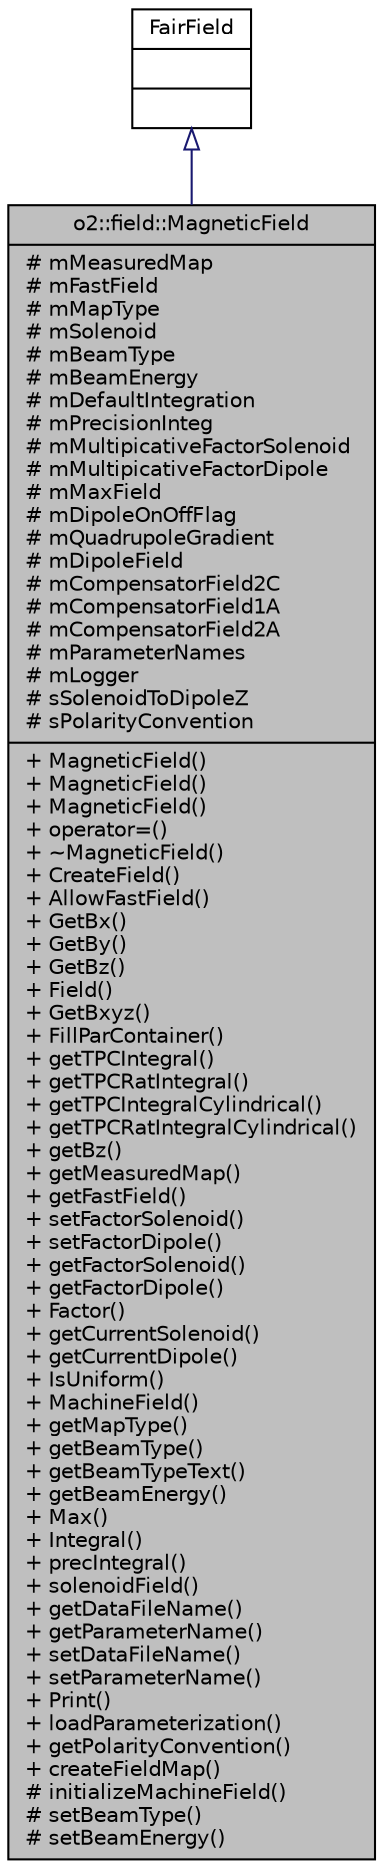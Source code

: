 digraph "o2::field::MagneticField"
{
 // INTERACTIVE_SVG=YES
  bgcolor="transparent";
  edge [fontname="Helvetica",fontsize="10",labelfontname="Helvetica",labelfontsize="10"];
  node [fontname="Helvetica",fontsize="10",shape=record];
  Node1 [label="{o2::field::MagneticField\n|# mMeasuredMap\l# mFastField\l# mMapType\l# mSolenoid\l# mBeamType\l# mBeamEnergy\l# mDefaultIntegration\l# mPrecisionInteg\l# mMultipicativeFactorSolenoid\l# mMultipicativeFactorDipole\l# mMaxField\l# mDipoleOnOffFlag\l# mQuadrupoleGradient\l# mDipoleField\l# mCompensatorField2C\l# mCompensatorField1A\l# mCompensatorField2A\l# mParameterNames\l# mLogger\l# sSolenoidToDipoleZ\l# sPolarityConvention\l|+ MagneticField()\l+ MagneticField()\l+ MagneticField()\l+ operator=()\l+ ~MagneticField()\l+ CreateField()\l+ AllowFastField()\l+ GetBx()\l+ GetBy()\l+ GetBz()\l+ Field()\l+ GetBxyz()\l+ FillParContainer()\l+ getTPCIntegral()\l+ getTPCRatIntegral()\l+ getTPCIntegralCylindrical()\l+ getTPCRatIntegralCylindrical()\l+ getBz()\l+ getMeasuredMap()\l+ getFastField()\l+ setFactorSolenoid()\l+ setFactorDipole()\l+ getFactorSolenoid()\l+ getFactorDipole()\l+ Factor()\l+ getCurrentSolenoid()\l+ getCurrentDipole()\l+ IsUniform()\l+ MachineField()\l+ getMapType()\l+ getBeamType()\l+ getBeamTypeText()\l+ getBeamEnergy()\l+ Max()\l+ Integral()\l+ precIntegral()\l+ solenoidField()\l+ getDataFileName()\l+ getParameterName()\l+ setDataFileName()\l+ setParameterName()\l+ Print()\l+ loadParameterization()\l+ getPolarityConvention()\l+ createFieldMap()\l# initializeMachineField()\l# setBeamType()\l# setBeamEnergy()\l}",height=0.2,width=0.4,color="black", fillcolor="grey75", style="filled" fontcolor="black"];
  Node2 -> Node1 [dir="back",color="midnightblue",fontsize="10",style="solid",arrowtail="onormal",fontname="Helvetica"];
  Node2 [label="{FairField\n||}",height=0.2,width=0.4,color="black",URL="$dc/ddd/classFairField.html"];
}

